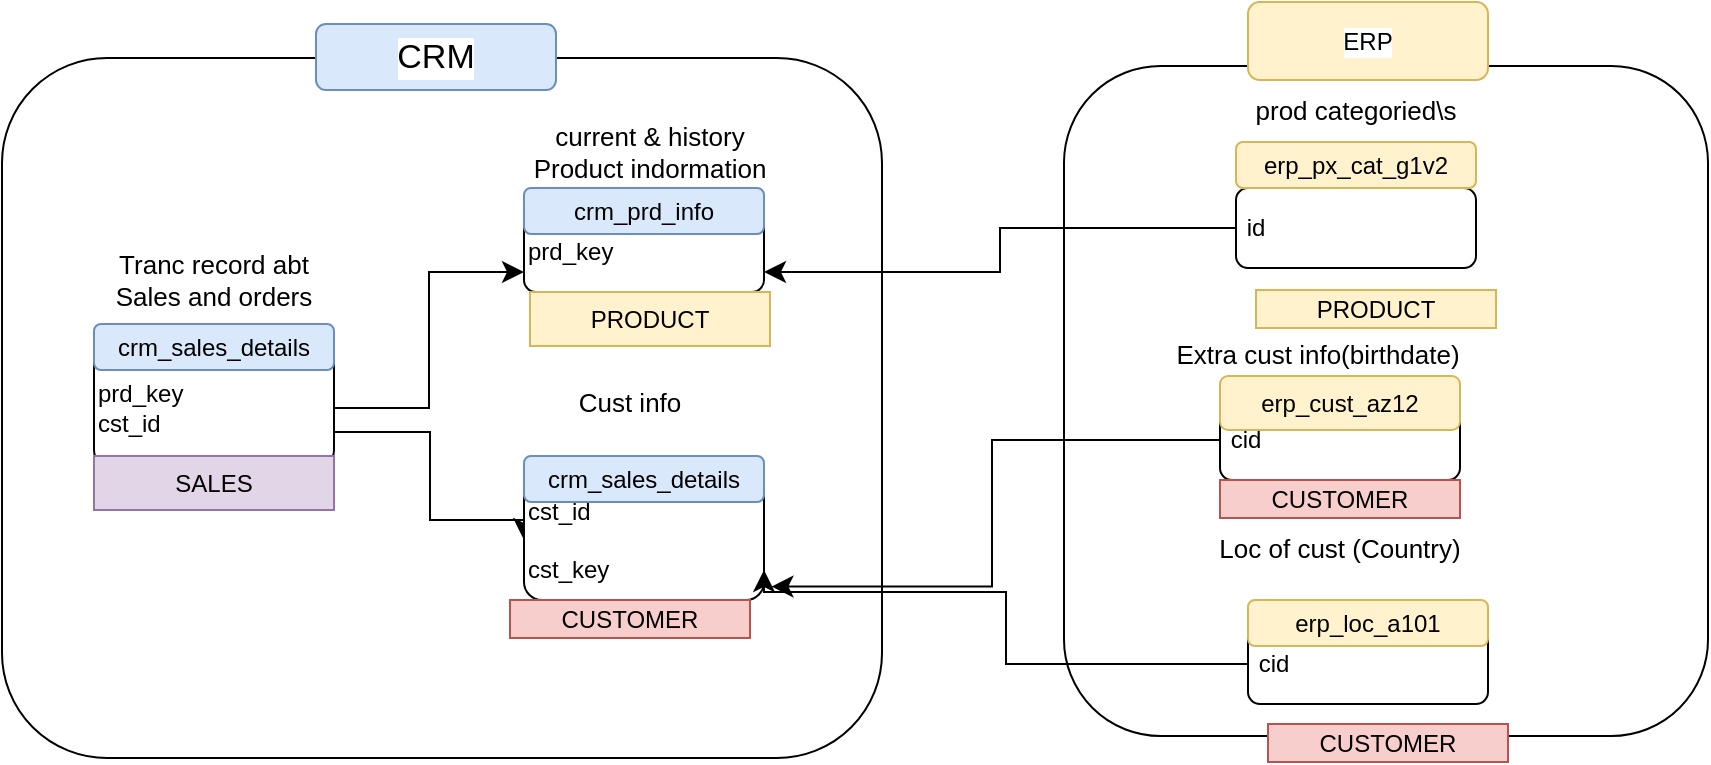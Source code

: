 <mxfile version="28.1.1">
  <diagram name="Page-1" id="3G0wSvsp3lyUOCJ0FMDK">
    <mxGraphModel dx="913" dy="1441" grid="0" gridSize="10" guides="1" tooltips="1" connect="1" arrows="1" fold="1" page="0" pageScale="1" pageWidth="850" pageHeight="1100" math="0" shadow="0">
      <root>
        <mxCell id="0" />
        <mxCell id="1" parent="0" />
        <mxCell id="Lc9Yi27ZNVGLYDzCuDlE-29" value="" style="rounded=1;whiteSpace=wrap;html=1;fontFamily=Helvetica;fontSize=12;fontColor=default;labelBackgroundColor=default;movable=0;resizable=0;rotatable=0;deletable=0;editable=0;locked=1;connectable=0;" parent="1" vertex="1">
          <mxGeometry x="417" y="-236" width="322" height="335" as="geometry" />
        </mxCell>
        <mxCell id="Lc9Yi27ZNVGLYDzCuDlE-27" value="" style="rounded=1;whiteSpace=wrap;html=1;fontFamily=Helvetica;fontSize=12;fontColor=default;labelBackgroundColor=default;" parent="1" vertex="1">
          <mxGeometry x="-114" y="-240" width="440" height="350" as="geometry" />
        </mxCell>
        <mxCell id="Lc9Yi27ZNVGLYDzCuDlE-12" style="edgeStyle=orthogonalEdgeStyle;shape=connector;rounded=0;orthogonalLoop=1;jettySize=auto;html=1;entryX=0;entryY=0.5;entryDx=0;entryDy=0;strokeColor=default;align=center;verticalAlign=middle;fontFamily=Helvetica;fontSize=12;fontColor=default;labelBackgroundColor=default;startSize=8;endArrow=classic;endSize=8;" parent="1" source="Lc9Yi27ZNVGLYDzCuDlE-1" target="Lc9Yi27ZNVGLYDzCuDlE-7" edge="1">
          <mxGeometry relative="1" as="geometry">
            <Array as="points">
              <mxPoint x="100" y="-53" />
              <mxPoint x="100" y="-9" />
              <mxPoint x="147" y="-9" />
            </Array>
          </mxGeometry>
        </mxCell>
        <mxCell id="Lc9Yi27ZNVGLYDzCuDlE-13" style="edgeStyle=orthogonalEdgeStyle;shape=connector;rounded=0;orthogonalLoop=1;jettySize=auto;html=1;entryX=0;entryY=0.75;entryDx=0;entryDy=0;strokeColor=default;align=center;verticalAlign=middle;fontFamily=Helvetica;fontSize=12;fontColor=default;labelBackgroundColor=default;startSize=8;endArrow=classic;endSize=8;" parent="1" source="Lc9Yi27ZNVGLYDzCuDlE-1" target="Lc9Yi27ZNVGLYDzCuDlE-5" edge="1">
          <mxGeometry relative="1" as="geometry" />
        </mxCell>
        <mxCell id="Lc9Yi27ZNVGLYDzCuDlE-1" value="&lt;div&gt;prd_key&lt;/div&gt;&lt;div&gt;cst_id&lt;/div&gt;" style="rounded=1;whiteSpace=wrap;html=1;align=left;" parent="1" vertex="1">
          <mxGeometry x="-68" y="-95" width="120" height="60" as="geometry" />
        </mxCell>
        <mxCell id="Lc9Yi27ZNVGLYDzCuDlE-2" value="crm_sales_details" style="rounded=1;whiteSpace=wrap;html=1;fillColor=#dae8fc;strokeColor=#6c8ebf;" parent="1" vertex="1">
          <mxGeometry x="-68" y="-107" width="120" height="23" as="geometry" />
        </mxCell>
        <mxCell id="Lc9Yi27ZNVGLYDzCuDlE-5" value="prd_key" style="rounded=1;whiteSpace=wrap;html=1;align=left;" parent="1" vertex="1">
          <mxGeometry x="147" y="-163" width="120" height="40" as="geometry" />
        </mxCell>
        <mxCell id="Lc9Yi27ZNVGLYDzCuDlE-6" value="crm_prd_info" style="rounded=1;whiteSpace=wrap;html=1;fillColor=#dae8fc;strokeColor=#6c8ebf;" parent="1" vertex="1">
          <mxGeometry x="147" y="-175" width="120" height="23" as="geometry" />
        </mxCell>
        <mxCell id="Lc9Yi27ZNVGLYDzCuDlE-7" value="&lt;div&gt;cst_id&lt;/div&gt;&lt;div&gt;&lt;br&gt;&lt;/div&gt;&lt;div&gt;cst_key&lt;/div&gt;" style="rounded=1;whiteSpace=wrap;html=1;align=left;strokeColor=default;" parent="1" vertex="1">
          <mxGeometry x="147" y="-29" width="120" height="60" as="geometry" />
        </mxCell>
        <mxCell id="Lc9Yi27ZNVGLYDzCuDlE-8" value="crm_sales_details" style="rounded=1;whiteSpace=wrap;html=1;fillColor=#dae8fc;strokeColor=#6c8ebf;" parent="1" vertex="1">
          <mxGeometry x="147" y="-41" width="120" height="23" as="geometry" />
        </mxCell>
        <mxCell id="Lc9Yi27ZNVGLYDzCuDlE-26" style="edgeStyle=orthogonalEdgeStyle;shape=connector;rounded=0;orthogonalLoop=1;jettySize=auto;html=1;entryX=1;entryY=0.75;entryDx=0;entryDy=0;strokeColor=default;align=center;verticalAlign=middle;fontFamily=Helvetica;fontSize=12;fontColor=default;labelBackgroundColor=default;startSize=8;endArrow=classic;endSize=8;" parent="1" source="Lc9Yi27ZNVGLYDzCuDlE-16" target="Lc9Yi27ZNVGLYDzCuDlE-5" edge="1">
          <mxGeometry relative="1" as="geometry" />
        </mxCell>
        <mxCell id="Lc9Yi27ZNVGLYDzCuDlE-16" value="&amp;nbsp;id" style="rounded=1;whiteSpace=wrap;html=1;align=left;strokeColor=default;" parent="1" vertex="1">
          <mxGeometry x="503" y="-175" width="120" height="40" as="geometry" />
        </mxCell>
        <mxCell id="Lc9Yi27ZNVGLYDzCuDlE-17" value="erp_px_cat_g1v2" style="rounded=1;whiteSpace=wrap;html=1;fillColor=#fff2cc;strokeColor=#d6b656;" parent="1" vertex="1">
          <mxGeometry x="503" y="-198" width="120" height="23" as="geometry" />
        </mxCell>
        <mxCell id="Lc9Yi27ZNVGLYDzCuDlE-18" value="&amp;nbsp;cid" style="rounded=1;whiteSpace=wrap;html=1;align=left;strokeColor=default;" parent="1" vertex="1">
          <mxGeometry x="495" y="-69" width="120" height="40" as="geometry" />
        </mxCell>
        <mxCell id="Lc9Yi27ZNVGLYDzCuDlE-19" value="erp_cust_az12" style="rounded=1;whiteSpace=wrap;html=1;fillColor=#fff2cc;strokeColor=#d6b656;" parent="1" vertex="1">
          <mxGeometry x="495" y="-81" width="120" height="27" as="geometry" />
        </mxCell>
        <mxCell id="Lc9Yi27ZNVGLYDzCuDlE-25" style="edgeStyle=orthogonalEdgeStyle;shape=connector;rounded=0;orthogonalLoop=1;jettySize=auto;html=1;entryX=1;entryY=0.75;entryDx=0;entryDy=0;strokeColor=default;align=center;verticalAlign=middle;fontFamily=Helvetica;fontSize=12;fontColor=default;labelBackgroundColor=default;startSize=8;endArrow=classic;endSize=8;" parent="1" source="Lc9Yi27ZNVGLYDzCuDlE-20" target="Lc9Yi27ZNVGLYDzCuDlE-7" edge="1">
          <mxGeometry relative="1" as="geometry">
            <Array as="points">
              <mxPoint x="388" y="63" />
              <mxPoint x="388" y="27" />
              <mxPoint x="267" y="27" />
            </Array>
          </mxGeometry>
        </mxCell>
        <mxCell id="Lc9Yi27ZNVGLYDzCuDlE-20" value="&amp;nbsp;cid" style="rounded=1;whiteSpace=wrap;html=1;align=left;strokeColor=default;" parent="1" vertex="1">
          <mxGeometry x="509" y="43" width="120" height="40" as="geometry" />
        </mxCell>
        <mxCell id="Lc9Yi27ZNVGLYDzCuDlE-21" value="erp_loc_a101" style="rounded=1;whiteSpace=wrap;html=1;fillColor=#fff2cc;strokeColor=#d6b656;" parent="1" vertex="1">
          <mxGeometry x="509" y="31" width="120" height="23" as="geometry" />
        </mxCell>
        <mxCell id="Lc9Yi27ZNVGLYDzCuDlE-22" style="edgeStyle=orthogonalEdgeStyle;shape=connector;rounded=0;orthogonalLoop=1;jettySize=auto;html=1;entryX=1.031;entryY=0.888;entryDx=0;entryDy=0;entryPerimeter=0;strokeColor=default;align=center;verticalAlign=middle;fontFamily=Helvetica;fontSize=12;fontColor=default;labelBackgroundColor=default;startSize=8;endArrow=classic;endSize=8;" parent="1" source="Lc9Yi27ZNVGLYDzCuDlE-18" target="Lc9Yi27ZNVGLYDzCuDlE-7" edge="1">
          <mxGeometry relative="1" as="geometry" />
        </mxCell>
        <mxCell id="Lc9Yi27ZNVGLYDzCuDlE-28" value="&lt;font style=&quot;font-size: 17px;&quot;&gt;CRM&lt;/font&gt;" style="rounded=1;whiteSpace=wrap;html=1;fontFamily=Helvetica;fontSize=12;labelBackgroundColor=default;fillColor=#dae8fc;strokeColor=#6c8ebf;" parent="1" vertex="1">
          <mxGeometry x="43" y="-257" width="120" height="33" as="geometry" />
        </mxCell>
        <mxCell id="Lc9Yi27ZNVGLYDzCuDlE-30" value="ERP" style="rounded=1;whiteSpace=wrap;html=1;fontFamily=Helvetica;fontSize=12;labelBackgroundColor=default;fillColor=#fff2cc;strokeColor=#d6b656;" parent="1" vertex="1">
          <mxGeometry x="509" y="-268" width="120" height="39" as="geometry" />
        </mxCell>
        <mxCell id="I4hP-ER_YG_CDQdfx_Hd-1" value="Tranc record abt Sales and orders" style="text;strokeColor=none;fillColor=none;html=1;align=center;verticalAlign=middle;whiteSpace=wrap;rounded=0;fontSize=13;" parent="1" vertex="1">
          <mxGeometry x="-68" y="-144" width="120" height="30" as="geometry" />
        </mxCell>
        <mxCell id="I4hP-ER_YG_CDQdfx_Hd-2" value="prod categoried\s" style="text;strokeColor=none;fillColor=none;html=1;align=center;verticalAlign=middle;whiteSpace=wrap;rounded=0;fontSize=13;" parent="1" vertex="1">
          <mxGeometry x="503" y="-229" width="120" height="30" as="geometry" />
        </mxCell>
        <mxCell id="I4hP-ER_YG_CDQdfx_Hd-3" value="Cust info" style="text;strokeColor=none;fillColor=none;html=1;align=center;verticalAlign=middle;whiteSpace=wrap;rounded=0;fontSize=13;" parent="1" vertex="1">
          <mxGeometry x="140" y="-83.5" width="120" height="30" as="geometry" />
        </mxCell>
        <mxCell id="I4hP-ER_YG_CDQdfx_Hd-4" value="current &amp;amp; history Product indormation" style="text;strokeColor=none;fillColor=none;html=1;align=center;verticalAlign=middle;whiteSpace=wrap;rounded=0;fontSize=13;" parent="1" vertex="1">
          <mxGeometry x="150" y="-208" width="120" height="30" as="geometry" />
        </mxCell>
        <mxCell id="I4hP-ER_YG_CDQdfx_Hd-6" value="Extra cust info(birthdate)" style="text;strokeColor=none;fillColor=none;html=1;align=center;verticalAlign=middle;whiteSpace=wrap;rounded=0;fontSize=13;" parent="1" vertex="1">
          <mxGeometry x="454" y="-107" width="180" height="30" as="geometry" />
        </mxCell>
        <mxCell id="I4hP-ER_YG_CDQdfx_Hd-8" value="Loc of cust (Country)" style="text;strokeColor=none;fillColor=none;html=1;align=center;verticalAlign=middle;whiteSpace=wrap;rounded=0;fontSize=13;" parent="1" vertex="1">
          <mxGeometry x="465" y="-10" width="180" height="30" as="geometry" />
        </mxCell>
        <mxCell id="1-MRNlKhjZM3Z6entHPN-1" value="SALES" style="rounded=0;whiteSpace=wrap;html=1;fillColor=#e1d5e7;strokeColor=#9673a6;" vertex="1" parent="1">
          <mxGeometry x="-68" y="-41" width="120" height="27" as="geometry" />
        </mxCell>
        <mxCell id="1-MRNlKhjZM3Z6entHPN-2" value="PRODUCT" style="rounded=0;whiteSpace=wrap;html=1;fillColor=#fff2cc;strokeColor=#d6b656;" vertex="1" parent="1">
          <mxGeometry x="150" y="-123" width="120" height="27" as="geometry" />
        </mxCell>
        <mxCell id="1-MRNlKhjZM3Z6entHPN-3" value="CUSTOMER" style="rounded=0;whiteSpace=wrap;html=1;fillColor=#f8cecc;strokeColor=#b85450;" vertex="1" parent="1">
          <mxGeometry x="495" y="-29" width="120" height="19" as="geometry" />
        </mxCell>
        <mxCell id="1-MRNlKhjZM3Z6entHPN-6" value="PRODUCT" style="rounded=0;whiteSpace=wrap;html=1;fillColor=#fff2cc;strokeColor=#d6b656;" vertex="1" parent="1">
          <mxGeometry x="513" y="-124" width="120" height="19" as="geometry" />
        </mxCell>
        <mxCell id="1-MRNlKhjZM3Z6entHPN-7" value="CUSTOMER" style="rounded=0;whiteSpace=wrap;html=1;fillColor=#f8cecc;strokeColor=#b85450;" vertex="1" parent="1">
          <mxGeometry x="140" y="31" width="120" height="19" as="geometry" />
        </mxCell>
        <mxCell id="1-MRNlKhjZM3Z6entHPN-8" value="CUSTOMER" style="rounded=0;whiteSpace=wrap;html=1;fillColor=#f8cecc;strokeColor=#b85450;" vertex="1" parent="1">
          <mxGeometry x="519" y="93" width="120" height="19" as="geometry" />
        </mxCell>
      </root>
    </mxGraphModel>
  </diagram>
</mxfile>
